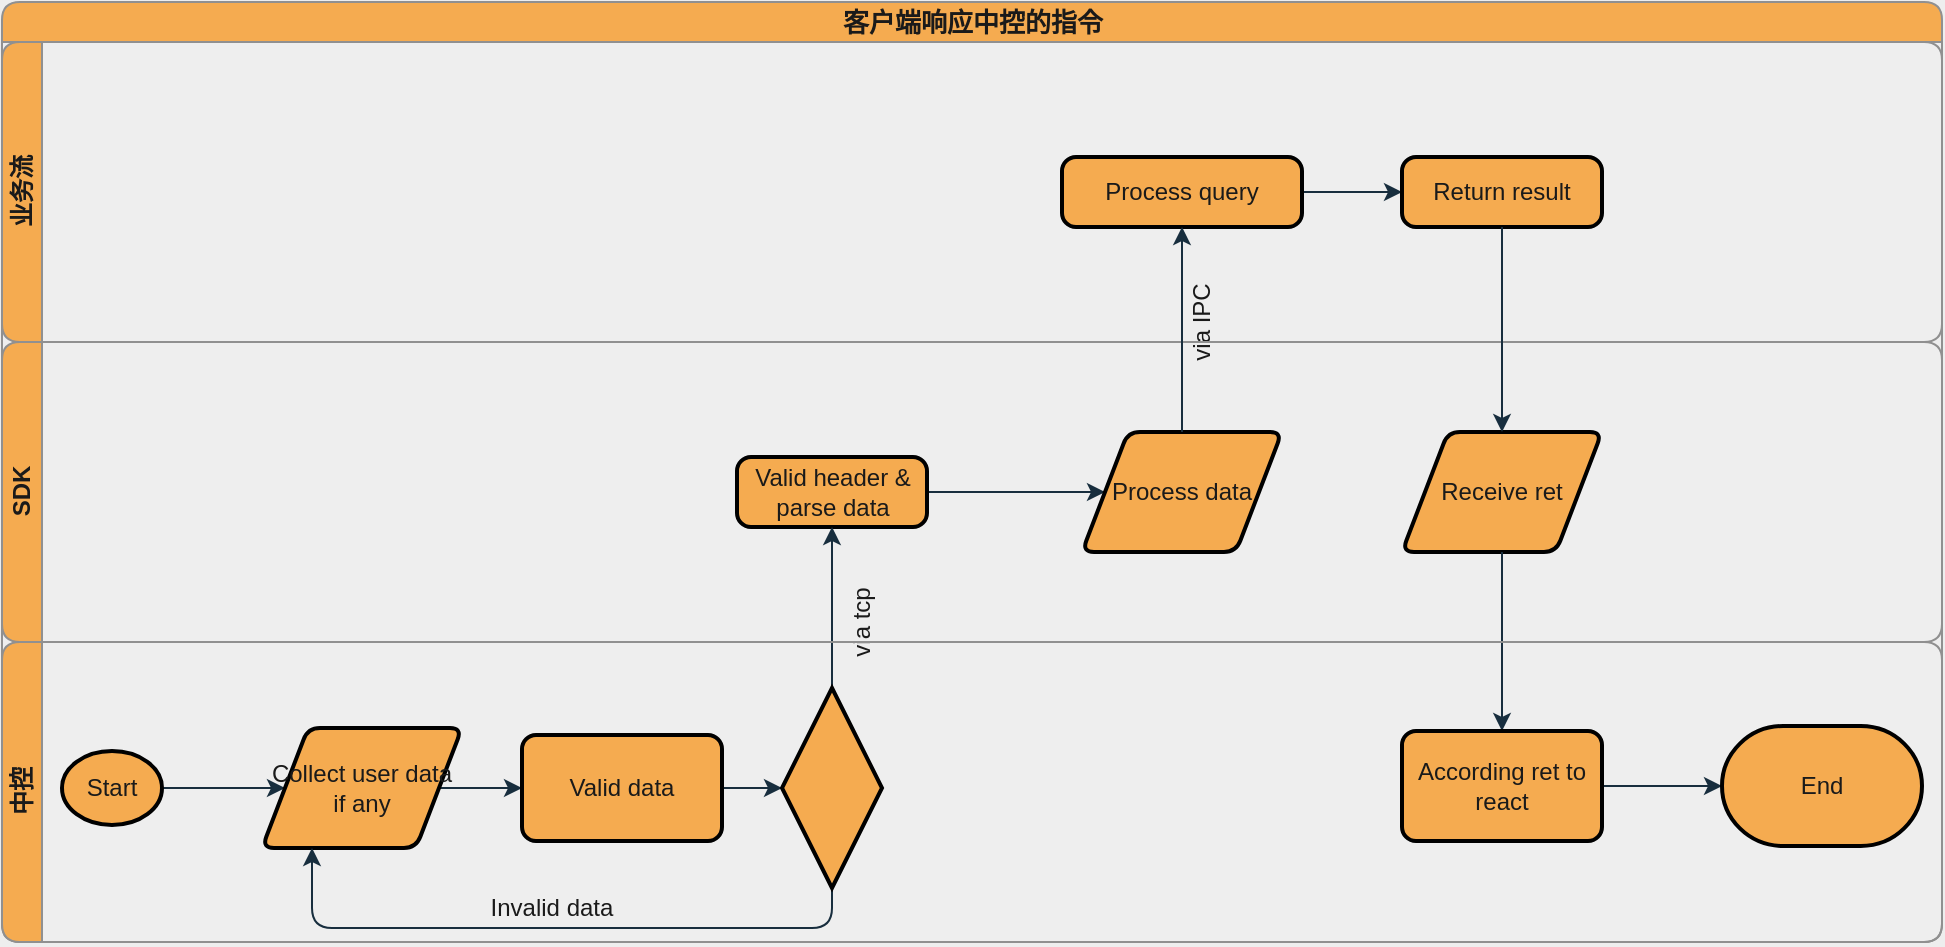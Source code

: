 <mxfile version="14.5.3" type="github">
  <diagram name="Page-1" id="c7488fd3-1785-93aa-aadb-54a6760d102a">
    <mxGraphModel dx="1364" dy="774" grid="1" gridSize="10" guides="1" tooltips="1" connect="1" arrows="1" fold="1" page="1" pageScale="1" pageWidth="1100" pageHeight="850" background="#EEEEEE" math="0" shadow="0">
      <root>
        <mxCell id="0" />
        <mxCell id="1" parent="0" />
        <mxCell id="2b4e8129b02d487f-1" value="客户端响应中控的指令" style="swimlane;html=1;childLayout=stackLayout;horizontal=1;startSize=20;horizontalStack=0;shadow=0;labelBackgroundColor=none;strokeWidth=1;fontFamily=Verdana;fontSize=13;align=center;fillColor=#F5AB50;strokeColor=#909090;fontColor=#1A1A1A;rounded=1;" parent="1" vertex="1">
          <mxGeometry x="40" y="70" width="970" height="470" as="geometry" />
        </mxCell>
        <mxCell id="2b4e8129b02d487f-2" value="业务流" style="swimlane;html=1;startSize=20;horizontal=0;fontSize=12;fillColor=#F5AB50;strokeColor=#909090;fontColor=#1A1A1A;rounded=1;" parent="2b4e8129b02d487f-1" vertex="1">
          <mxGeometry y="20" width="970" height="150" as="geometry" />
        </mxCell>
        <mxCell id="I6nSz1EpFrw4cxx8nqMd-32" style="edgeStyle=orthogonalEdgeStyle;rounded=1;orthogonalLoop=1;jettySize=auto;html=1;entryX=0;entryY=0.5;entryDx=0;entryDy=0;strokeColor=#182E3E;fontColor=#1A1A1A;" edge="1" parent="2b4e8129b02d487f-2" source="I6nSz1EpFrw4cxx8nqMd-29" target="I6nSz1EpFrw4cxx8nqMd-30">
          <mxGeometry relative="1" as="geometry" />
        </mxCell>
        <mxCell id="I6nSz1EpFrw4cxx8nqMd-29" value="Process query" style="rounded=1;whiteSpace=wrap;html=1;absoluteArcSize=1;arcSize=14;strokeWidth=2;fillColor=#F5AB50;fontColor=#1A1A1A;" vertex="1" parent="2b4e8129b02d487f-2">
          <mxGeometry x="530" y="57.5" width="120" height="35" as="geometry" />
        </mxCell>
        <mxCell id="I6nSz1EpFrw4cxx8nqMd-30" value="Return result" style="rounded=1;whiteSpace=wrap;html=1;absoluteArcSize=1;arcSize=14;strokeWidth=2;fillColor=#F5AB50;fontColor=#1A1A1A;" vertex="1" parent="2b4e8129b02d487f-2">
          <mxGeometry x="700" y="57.5" width="100" height="35" as="geometry" />
        </mxCell>
        <mxCell id="I6nSz1EpFrw4cxx8nqMd-33" value="via IPC" style="text;html=1;strokeColor=none;fillColor=none;align=center;verticalAlign=middle;whiteSpace=wrap;rounded=0;fontColor=#1A1A1A;horizontal=0;" vertex="1" parent="2b4e8129b02d487f-2">
          <mxGeometry x="590" y="110" width="20" height="60" as="geometry" />
        </mxCell>
        <mxCell id="2b4e8129b02d487f-3" value="SDK" style="swimlane;html=1;startSize=20;horizontal=0;fontSize=12;fillColor=#F5AB50;strokeColor=#909090;fontColor=#1A1A1A;rounded=1;" parent="2b4e8129b02d487f-1" vertex="1">
          <mxGeometry y="170" width="970" height="150" as="geometry" />
        </mxCell>
        <mxCell id="I6nSz1EpFrw4cxx8nqMd-28" style="edgeStyle=orthogonalEdgeStyle;rounded=1;orthogonalLoop=1;jettySize=auto;html=1;entryX=0;entryY=0.5;entryDx=0;entryDy=0;strokeColor=#182E3E;fontColor=#1A1A1A;" edge="1" parent="2b4e8129b02d487f-3" source="I6nSz1EpFrw4cxx8nqMd-17" target="I6nSz1EpFrw4cxx8nqMd-27">
          <mxGeometry relative="1" as="geometry" />
        </mxCell>
        <mxCell id="I6nSz1EpFrw4cxx8nqMd-17" value="Valid header &amp;amp; parse data" style="rounded=1;whiteSpace=wrap;html=1;absoluteArcSize=1;arcSize=14;strokeWidth=2;fillColor=#F5AB50;fontColor=#1A1A1A;" vertex="1" parent="2b4e8129b02d487f-3">
          <mxGeometry x="367.5" y="57.5" width="95" height="35" as="geometry" />
        </mxCell>
        <mxCell id="I6nSz1EpFrw4cxx8nqMd-20" value="via tcp" style="text;html=1;strokeColor=none;fillColor=none;align=center;verticalAlign=middle;whiteSpace=wrap;rounded=0;fontColor=#1A1A1A;direction=south;horizontal=0;" vertex="1" parent="2b4e8129b02d487f-3">
          <mxGeometry x="420" y="105" width="20" height="70" as="geometry" />
        </mxCell>
        <mxCell id="I6nSz1EpFrw4cxx8nqMd-27" value="Process data" style="shape=parallelogram;html=1;strokeWidth=2;perimeter=parallelogramPerimeter;whiteSpace=wrap;rounded=1;arcSize=12;size=0.23;fillColor=#F5AB50;fontColor=#1A1A1A;" vertex="1" parent="2b4e8129b02d487f-3">
          <mxGeometry x="540" y="45" width="100" height="60" as="geometry" />
        </mxCell>
        <mxCell id="I6nSz1EpFrw4cxx8nqMd-35" value="Receive ret" style="shape=parallelogram;html=1;strokeWidth=2;perimeter=parallelogramPerimeter;whiteSpace=wrap;rounded=1;arcSize=12;size=0.23;fillColor=#F5AB50;fontColor=#1A1A1A;" vertex="1" parent="2b4e8129b02d487f-3">
          <mxGeometry x="700" y="45" width="100" height="60" as="geometry" />
        </mxCell>
        <mxCell id="I6nSz1EpFrw4cxx8nqMd-18" style="edgeStyle=orthogonalEdgeStyle;rounded=1;orthogonalLoop=1;jettySize=auto;html=1;entryX=0.5;entryY=1;entryDx=0;entryDy=0;strokeColor=#182E3E;fontColor=#1A1A1A;" edge="1" parent="2b4e8129b02d487f-1" source="I6nSz1EpFrw4cxx8nqMd-13" target="I6nSz1EpFrw4cxx8nqMd-17">
          <mxGeometry relative="1" as="geometry" />
        </mxCell>
        <mxCell id="I6nSz1EpFrw4cxx8nqMd-31" style="edgeStyle=orthogonalEdgeStyle;rounded=1;orthogonalLoop=1;jettySize=auto;html=1;entryX=0.5;entryY=1;entryDx=0;entryDy=0;strokeColor=#182E3E;fontColor=#1A1A1A;" edge="1" parent="2b4e8129b02d487f-1" source="I6nSz1EpFrw4cxx8nqMd-27" target="I6nSz1EpFrw4cxx8nqMd-29">
          <mxGeometry relative="1" as="geometry" />
        </mxCell>
        <mxCell id="I6nSz1EpFrw4cxx8nqMd-36" style="edgeStyle=orthogonalEdgeStyle;rounded=1;orthogonalLoop=1;jettySize=auto;html=1;entryX=0.5;entryY=0;entryDx=0;entryDy=0;strokeColor=#182E3E;fontColor=#1A1A1A;" edge="1" parent="2b4e8129b02d487f-1" source="I6nSz1EpFrw4cxx8nqMd-30" target="I6nSz1EpFrw4cxx8nqMd-35">
          <mxGeometry relative="1" as="geometry" />
        </mxCell>
        <mxCell id="I6nSz1EpFrw4cxx8nqMd-38" style="edgeStyle=orthogonalEdgeStyle;rounded=1;orthogonalLoop=1;jettySize=auto;html=1;entryX=0.5;entryY=0;entryDx=0;entryDy=0;strokeColor=#182E3E;fontColor=#1A1A1A;" edge="1" parent="2b4e8129b02d487f-1" source="I6nSz1EpFrw4cxx8nqMd-35" target="I6nSz1EpFrw4cxx8nqMd-37">
          <mxGeometry relative="1" as="geometry" />
        </mxCell>
        <mxCell id="2b4e8129b02d487f-4" value="中控" style="swimlane;html=1;startSize=20;horizontal=0;fontSize=12;fillColor=#F5AB50;strokeColor=#909090;fontColor=#1A1A1A;rounded=1;" parent="2b4e8129b02d487f-1" vertex="1">
          <mxGeometry y="320" width="970" height="150" as="geometry" />
        </mxCell>
        <mxCell id="I6nSz1EpFrw4cxx8nqMd-7" style="edgeStyle=orthogonalEdgeStyle;rounded=1;orthogonalLoop=1;jettySize=auto;html=1;entryX=0;entryY=0.5;entryDx=0;entryDy=0;strokeColor=#182E3E;fontColor=#1A1A1A;exitX=1;exitY=0.5;exitDx=0;exitDy=0;exitPerimeter=0;" edge="1" parent="2b4e8129b02d487f-4" source="I6nSz1EpFrw4cxx8nqMd-40" target="I6nSz1EpFrw4cxx8nqMd-9">
          <mxGeometry relative="1" as="geometry">
            <mxPoint x="80" y="72.5" as="sourcePoint" />
            <mxPoint x="130" y="72.5" as="targetPoint" />
          </mxGeometry>
        </mxCell>
        <mxCell id="I6nSz1EpFrw4cxx8nqMd-11" style="edgeStyle=orthogonalEdgeStyle;rounded=1;orthogonalLoop=1;jettySize=auto;html=1;strokeColor=#182E3E;fontColor=#1A1A1A;" edge="1" parent="2b4e8129b02d487f-4" source="I6nSz1EpFrw4cxx8nqMd-9" target="I6nSz1EpFrw4cxx8nqMd-10">
          <mxGeometry relative="1" as="geometry" />
        </mxCell>
        <mxCell id="I6nSz1EpFrw4cxx8nqMd-9" value="Collect user data if any" style="shape=parallelogram;html=1;strokeWidth=2;perimeter=parallelogramPerimeter;whiteSpace=wrap;rounded=1;arcSize=12;size=0.23;fillColor=#F5AB50;fontColor=#1A1A1A;" vertex="1" parent="2b4e8129b02d487f-4">
          <mxGeometry x="130" y="43" width="100" height="60" as="geometry" />
        </mxCell>
        <mxCell id="I6nSz1EpFrw4cxx8nqMd-14" style="edgeStyle=orthogonalEdgeStyle;rounded=1;orthogonalLoop=1;jettySize=auto;html=1;strokeColor=#182E3E;fontColor=#1A1A1A;" edge="1" parent="2b4e8129b02d487f-4" source="I6nSz1EpFrw4cxx8nqMd-10" target="I6nSz1EpFrw4cxx8nqMd-13">
          <mxGeometry relative="1" as="geometry" />
        </mxCell>
        <mxCell id="I6nSz1EpFrw4cxx8nqMd-10" value="Valid data" style="rounded=1;whiteSpace=wrap;html=1;absoluteArcSize=1;arcSize=14;strokeWidth=2;fillColor=#F5AB50;fontColor=#1A1A1A;" vertex="1" parent="2b4e8129b02d487f-4">
          <mxGeometry x="260" y="46.5" width="100" height="53" as="geometry" />
        </mxCell>
        <mxCell id="I6nSz1EpFrw4cxx8nqMd-15" style="edgeStyle=orthogonalEdgeStyle;rounded=1;orthogonalLoop=1;jettySize=auto;html=1;entryX=0.25;entryY=1;entryDx=0;entryDy=0;strokeColor=#182E3E;fontColor=#1A1A1A;" edge="1" parent="2b4e8129b02d487f-4" source="I6nSz1EpFrw4cxx8nqMd-13" target="I6nSz1EpFrw4cxx8nqMd-9">
          <mxGeometry relative="1" as="geometry">
            <Array as="points">
              <mxPoint x="415" y="143" />
              <mxPoint x="155" y="143" />
            </Array>
          </mxGeometry>
        </mxCell>
        <mxCell id="I6nSz1EpFrw4cxx8nqMd-13" value="" style="strokeWidth=2;html=1;shape=mxgraph.flowchart.decision;whiteSpace=wrap;rounded=1;fillColor=#F5AB50;fontColor=#1A1A1A;" vertex="1" parent="2b4e8129b02d487f-4">
          <mxGeometry x="390" y="23" width="50" height="100" as="geometry" />
        </mxCell>
        <mxCell id="I6nSz1EpFrw4cxx8nqMd-16" value="Invalid data" style="text;html=1;strokeColor=none;fillColor=none;align=center;verticalAlign=middle;whiteSpace=wrap;rounded=0;fontColor=#1A1A1A;" vertex="1" parent="2b4e8129b02d487f-4">
          <mxGeometry x="240" y="123" width="70" height="20" as="geometry" />
        </mxCell>
        <mxCell id="I6nSz1EpFrw4cxx8nqMd-42" style="edgeStyle=orthogonalEdgeStyle;rounded=1;orthogonalLoop=1;jettySize=auto;html=1;entryX=0;entryY=0.5;entryDx=0;entryDy=0;entryPerimeter=0;strokeColor=#182E3E;fontColor=#1A1A1A;" edge="1" parent="2b4e8129b02d487f-4" source="I6nSz1EpFrw4cxx8nqMd-37" target="I6nSz1EpFrw4cxx8nqMd-41">
          <mxGeometry relative="1" as="geometry" />
        </mxCell>
        <mxCell id="I6nSz1EpFrw4cxx8nqMd-37" value="According ret to react" style="rounded=1;whiteSpace=wrap;html=1;absoluteArcSize=1;arcSize=14;strokeWidth=2;fillColor=#F5AB50;fontColor=#1A1A1A;" vertex="1" parent="2b4e8129b02d487f-4">
          <mxGeometry x="700" y="44.5" width="100" height="55" as="geometry" />
        </mxCell>
        <mxCell id="I6nSz1EpFrw4cxx8nqMd-40" value="Start" style="strokeWidth=2;html=1;shape=mxgraph.flowchart.start_1;whiteSpace=wrap;rounded=1;fillColor=#F5AB50;fontColor=#1A1A1A;" vertex="1" parent="2b4e8129b02d487f-4">
          <mxGeometry x="30" y="54.5" width="50" height="37" as="geometry" />
        </mxCell>
        <mxCell id="I6nSz1EpFrw4cxx8nqMd-41" value="End" style="strokeWidth=2;html=1;shape=mxgraph.flowchart.terminator;whiteSpace=wrap;rounded=1;fillColor=#F5AB50;fontColor=#1A1A1A;" vertex="1" parent="2b4e8129b02d487f-4">
          <mxGeometry x="860" y="42" width="100" height="60" as="geometry" />
        </mxCell>
      </root>
    </mxGraphModel>
  </diagram>
</mxfile>
